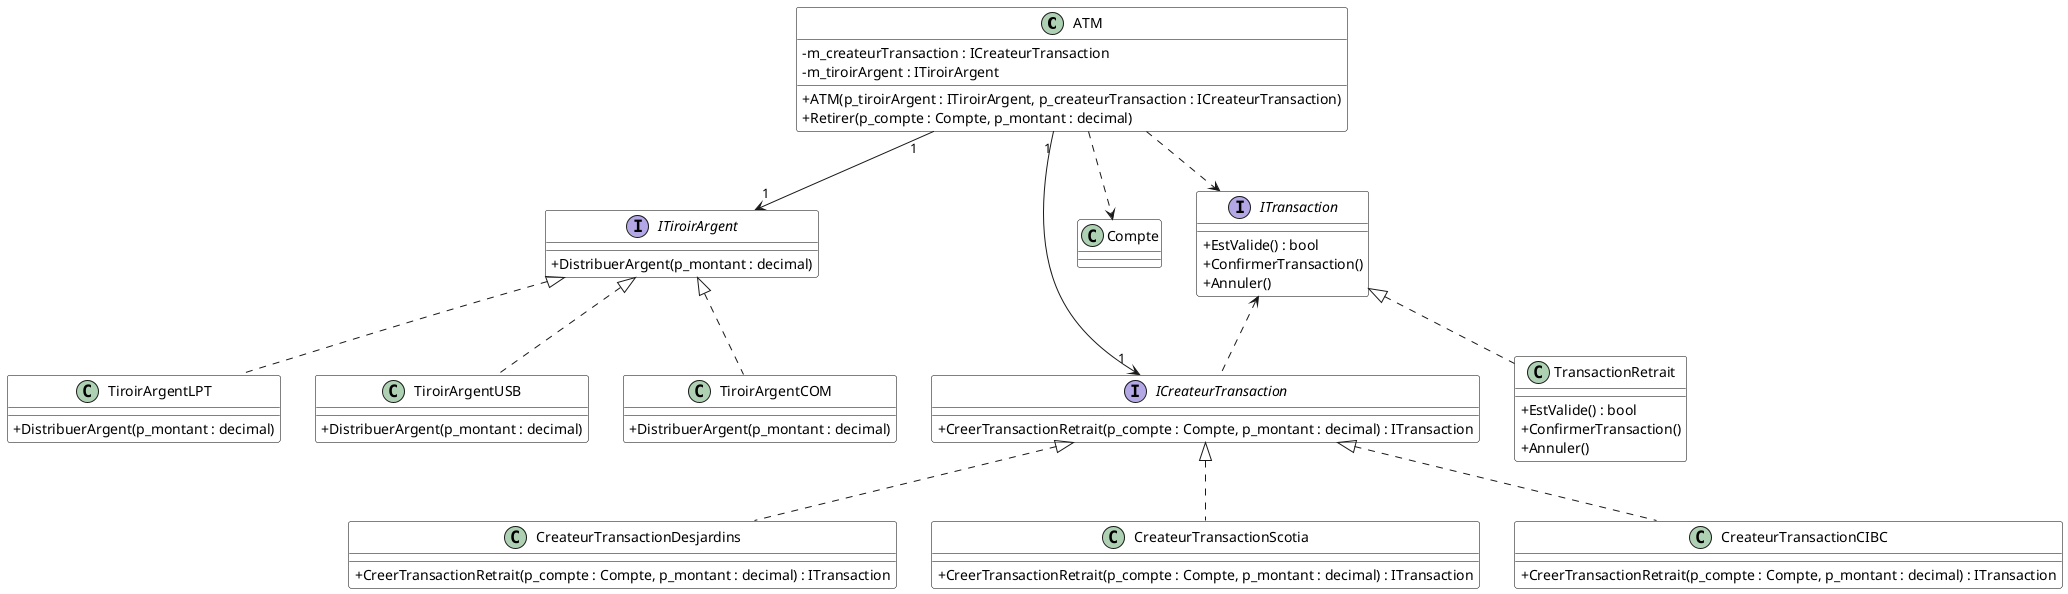 @startuml Exercice03_PropSol

skinparam classAttributeIconSize 0
skinparam class {
    BackgroundColor White
    BorderColor #000
}


ATM "1" --> "1" ICreateurTransaction
ATM "1" --> "1" ITiroirArgent

ATM ..> Compte
ATM ..> ITransaction

ITransaction <|.. TransactionRetrait
ITransaction <.. ICreateurTransaction

ITiroirArgent <|.. TiroirArgentCOM
ITiroirArgent <|.. TiroirArgentLPT
ITiroirArgent <|.. TiroirArgentUSB

ICreateurTransaction <|.. CreateurTransactionDesjardins
ICreateurTransaction <|.. CreateurTransactionScotia
ICreateurTransaction <|.. CreateurTransactionCIBC

class ATM {

    - m_createurTransaction : ICreateurTransaction
    - m_tiroirArgent : ITiroirArgent

    + ATM(p_tiroirArgent : ITiroirArgent, p_createurTransaction : ICreateurTransaction)
    + Retirer(p_compte : Compte, p_montant : decimal)
}

class Compte {

}

interface ITiroirArgent {
    + DistribuerArgent(p_montant : decimal)
}

interface ITransaction {
   + EstValide() : bool
   + ConfirmerTransaction()
   + Annuler()
}

interface ICreateurTransaction {
    + CreerTransactionRetrait(p_compte : Compte, p_montant : decimal) : ITransaction
}

class CreateurTransactionDesjardins {
    + CreerTransactionRetrait(p_compte : Compte, p_montant : decimal) : ITransaction
}

class CreateurTransactionScotia {
    + CreerTransactionRetrait(p_compte : Compte, p_montant : decimal) : ITransaction
}

class CreateurTransactionCIBC {
    + CreerTransactionRetrait(p_compte : Compte, p_montant : decimal) : ITransaction
}

class TiroirArgentCOM {
    + DistribuerArgent(p_montant : decimal)
}

class TiroirArgentLPT {
    + DistribuerArgent(p_montant : decimal)
}

class TiroirArgentUSB {
    + DistribuerArgent(p_montant : decimal)
}

class TransactionRetrait {
   + EstValide() : bool
   + ConfirmerTransaction()
   + Annuler()
}


@enduml